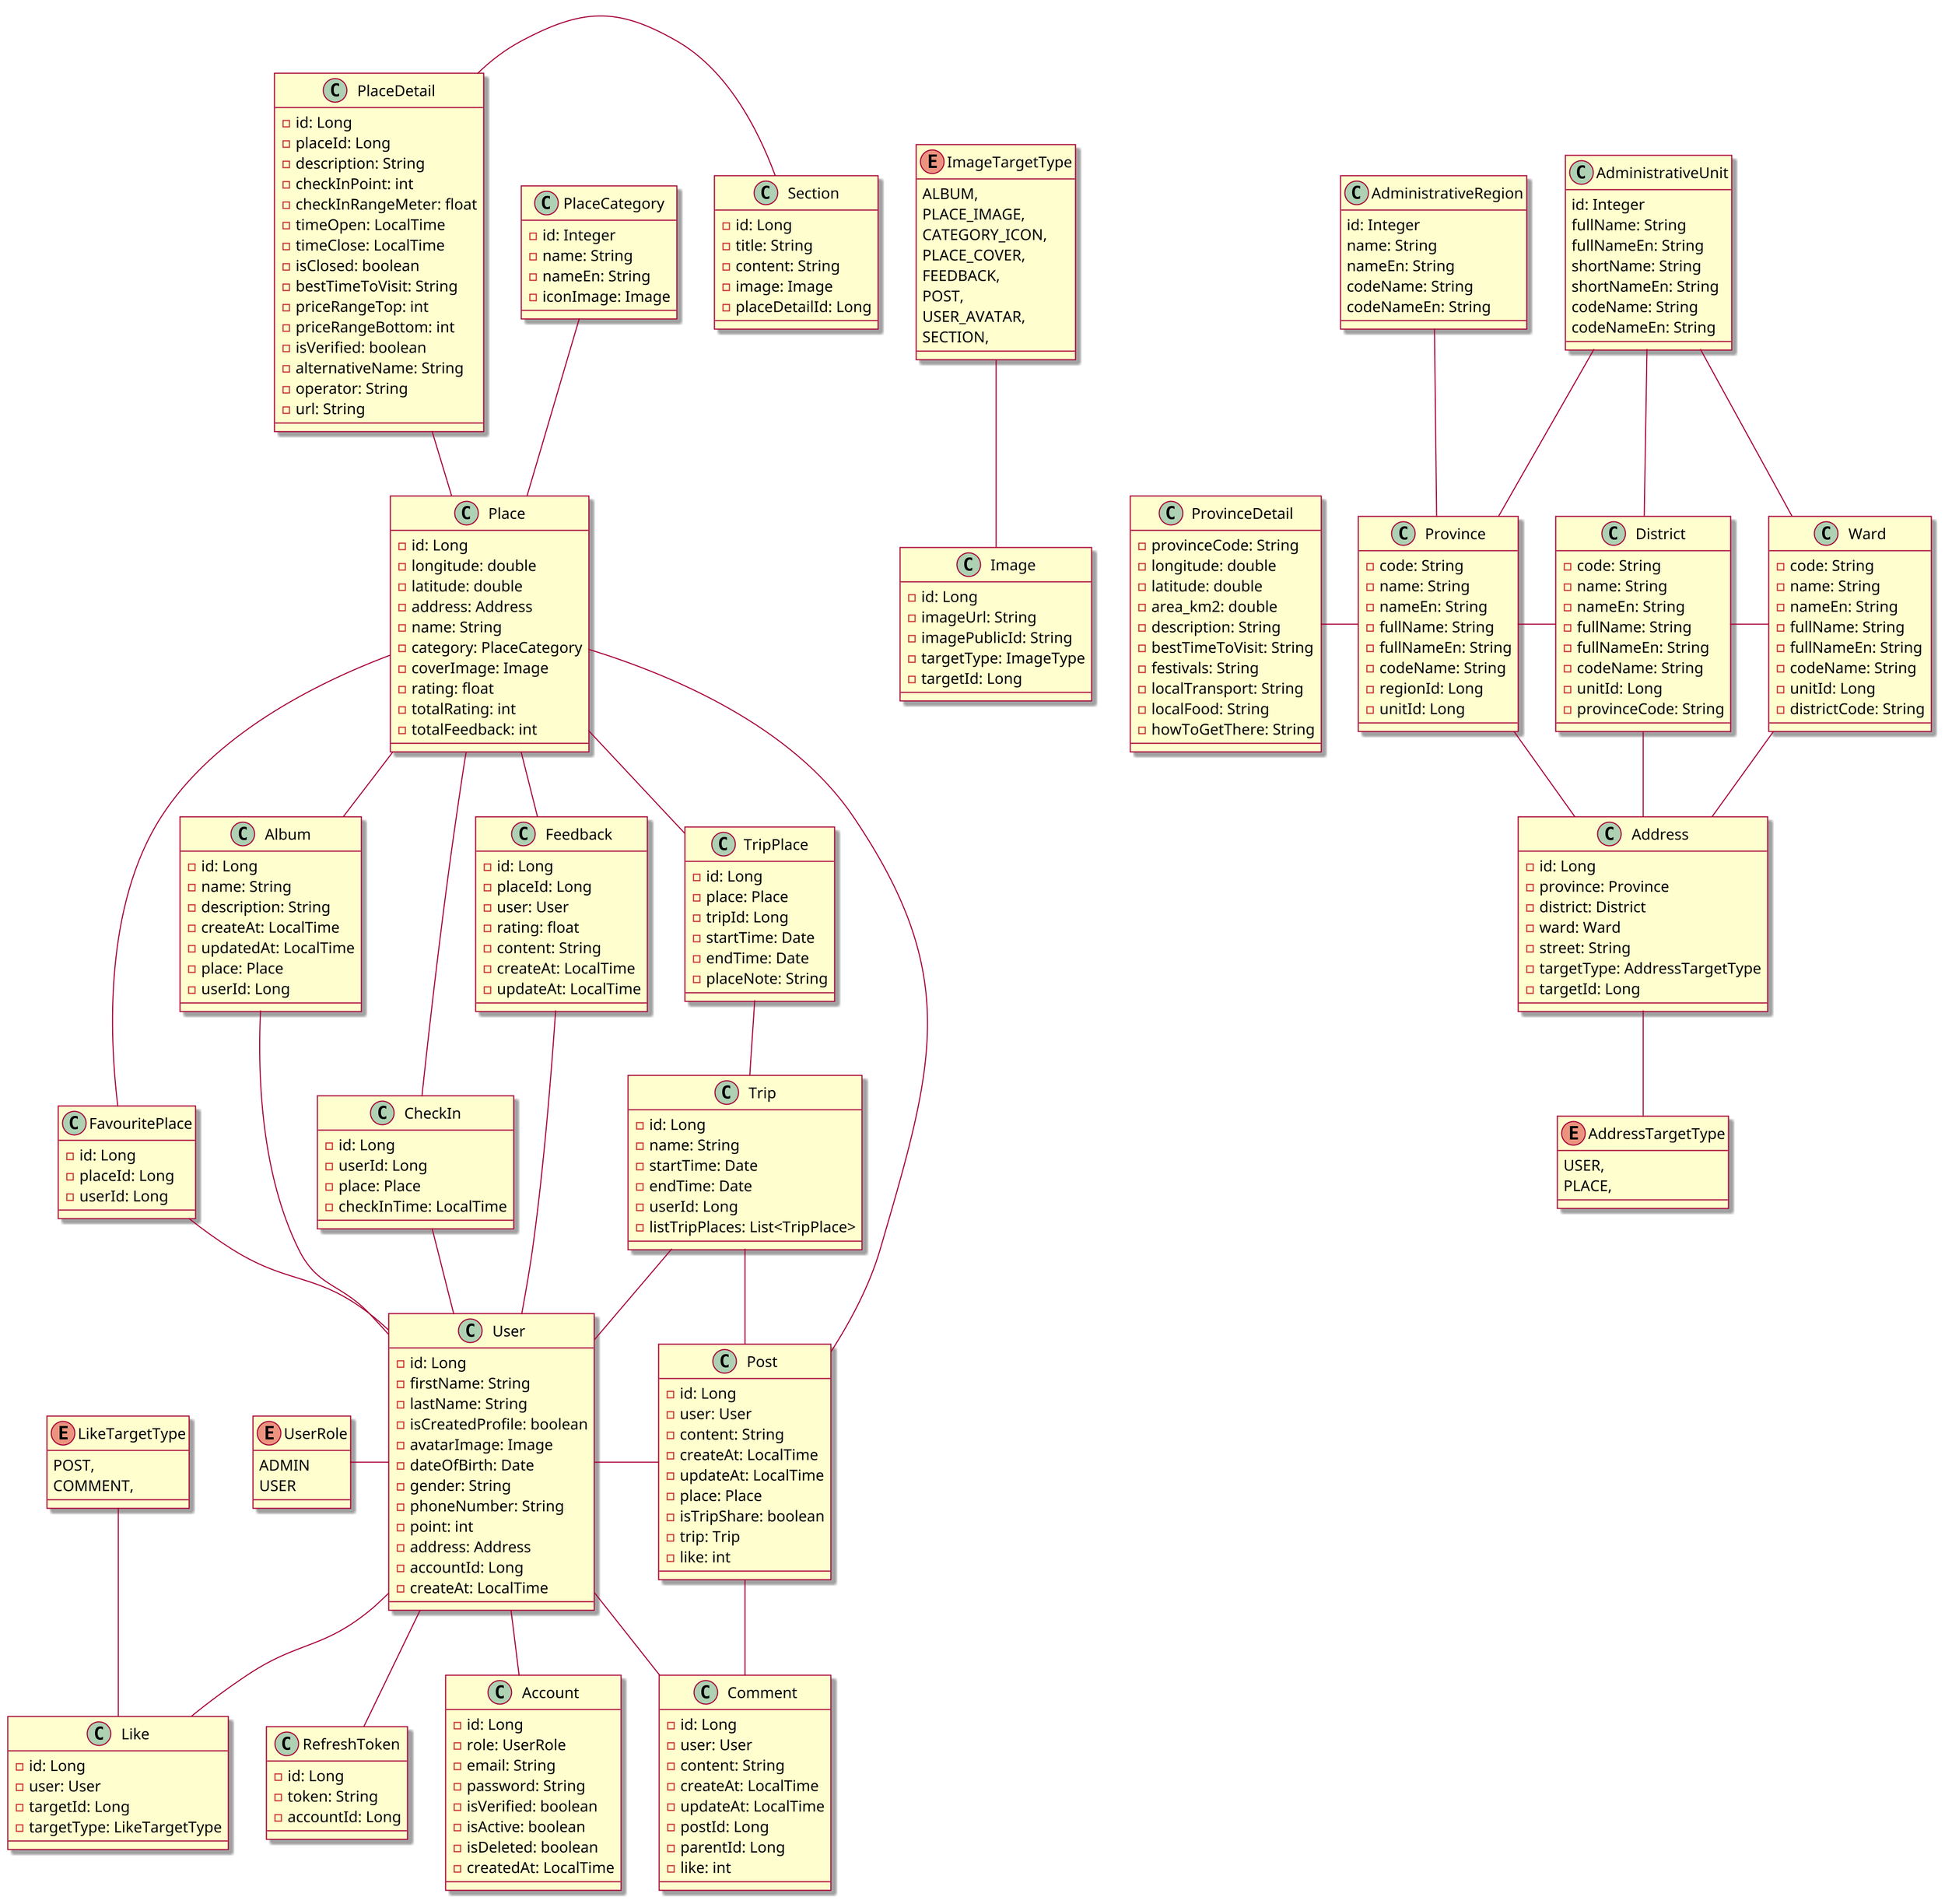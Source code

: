 @startuml ClassDiagram

skin rose
scale 2

class AdministrativeRegion {
    id: Integer
    name: String
    nameEn: String
    codeName: String
    codeNameEn: String

}

class AdministrativeUnit {
    id: Integer
    fullName: String
    fullNameEn: String
    shortName: String
    shortNameEn: String
    codeName: String
    codeNameEn: String
}

class Province {
    - code: String
    - name: String
    - nameEn: String
    - fullName: String
    - fullNameEn: String
    - codeName: String
    - regionId: Long
    - unitId: Long
}

class District {
    - code: String
    - name: String
    - nameEn: String
    - fullName: String
    - fullNameEn: String
    - codeName: String
    - unitId: Long
    - provinceCode: String
}

class Ward {
    - code: String
    - name: String
    - nameEn: String
    - fullName: String
    - fullNameEn: String
    - codeName: String
    - unitId: Long
    - districtCode: String
}

class ProvinceDetail {
    - provinceCode: String
    - longitude: double
    - latitude: double
    - area_km2: double
    - description: String
    - bestTimeToVisit: String
    - festivals: String
    - localTransport: String
    - localFood: String
    - howToGetThere: String
}

class Address {
    - id: Long
    - province: Province
    - district: District
    - ward: Ward
    - street: String
    - targetType: AddressTargetType
    - targetId: Long
}

enum AddressTargetType {
    USER,
    PLACE,
}

class Image {
    - id: Long
    - imageUrl: String
    - imagePublicId: String
    - targetType: ImageType
    - targetId: Long
}

enum ImageTargetType {
    ALBUM,
    PLACE_IMAGE,
    CATEGORY_ICON,
    PLACE_COVER,
    FEEDBACK,
    POST,
    USER_AVATAR,
    SECTION,
}

class Album {
    - id: Long
    - name: String
    - description: String
    - createAt: LocalTime
    - updatedAt: LocalTime
    - place: Place
    - userId: Long
}

class Account {
    - id: Long
    - role: UserRole
    - email: String
    - password: String
    - isVerified: boolean
    - isActive: boolean
    - isDeleted: boolean
    - createdAt: LocalTime
}

class RefreshToken {
    - id: Long
    - token: String
    - accountId: Long
}

class User {
    - id: Long
    - firstName: String
    - lastName: String
    - isCreatedProfile: boolean
    - avatarImage: Image
    - dateOfBirth: Date
    - gender: String
    - phoneNumber: String
    - point: int
    - address: Address
    - accountId: Long
    - createAt: LocalTime
}

enum UserRole {
    ADMIN
    USER
}

class CheckIn {
    - id: Long
    - userId: Long
    - place: Place
    - checkInTime: LocalTime
}

class FavouritePlace {
    - id: Long
    - placeId: Long
    - userId: Long
}

class Place {
    - id: Long
    - longitude: double
    - latitude: double
    - address: Address
    - name: String
    - category: PlaceCategory
    - coverImage: Image
    - rating: float
    - totalRating: int
    - totalFeedback: int
}

class PlaceDetail {
    - id: Long
    - placeId: Long
    - description: String
    - checkInPoint: int
    - checkInRangeMeter: float
    - timeOpen: LocalTime
    - timeClose: LocalTime
    - isClosed: boolean
    - bestTimeToVisit: String
    - priceRangeTop: int
    - priceRangeBottom: int
    - isVerified: boolean
    - alternativeName: String
    - operator: String
    - url: String
}

class Feedback {
    - id: Long
    - placeId: Long
    - user: User
    - rating: float
    - content: String
    - createAt: LocalTime
    - updateAt: LocalTime
}

class Section {
    - id: Long
    - title: String
    - content: String
    - image: Image
    - placeDetailId: Long
}

class PlaceCategory {
    - id: Integer
    - name: String
    - nameEn: String
    - iconImage: Image
}

class Trip {
    - id: Long
    - name: String
    - startTime: Date
    - endTime: Date
    - userId: Long
    - listTripPlaces: List<TripPlace>
}

class TripPlace {
    - id: Long
    - place: Place
    - tripId: Long
    - startTime: Date
    - endTime: Date
    - placeNote: String
}

class Post {
    - id: Long
    - user: User
    - content: String
    - createAt: LocalTime
    - updateAt: LocalTime
    - place: Place
    - isTripShare: boolean
    - trip: Trip
    - like: int
}

class Comment {
    - id: Long
    - user: User
    - content: String
    - createAt: LocalTime
    - updateAt: LocalTime
    - postId: Long
    - parentId: Long
    - like: int
}

class Like {
    - id: Long
    - user: User
    - targetId: Long
    - targetType: LikeTargetType
}

enum LikeTargetType {
    POST,
    COMMENT,
}

User -up- Trip
User -up- Album
User -up- FavouritePlace
User -down- RefreshToken
User -right- Post
User -right- Comment
User -up- CheckIn
User -down- Like
User -left- UserRole
User -down- Account

Trip -up- TripPlace

Place -down- Feedback
Place -up- PlaceDetail
Place -up- PlaceCategory
Place -down- FavouritePlace
Place -down- CheckIn
Place -down- TripPlace
Place -down- Album
Place -down- Post

PlaceDetail -right- Section

Feedback -down- User

Province -up- AdministrativeUnit
Province -up- AdministrativeRegion
Province -left- ProvinceDetail

District -up- AdministrativeUnit
District -left- Province

Ward -up- AdministrativeUnit
Ward -left- District

Post -down- Comment
Post -up- Trip

Address -up- Province
Address -up- District
Address -up- Ward
Address -down- AddressTargetType

Image -up- ImageTargetType

Like -up- LikeTargetType

@enduml